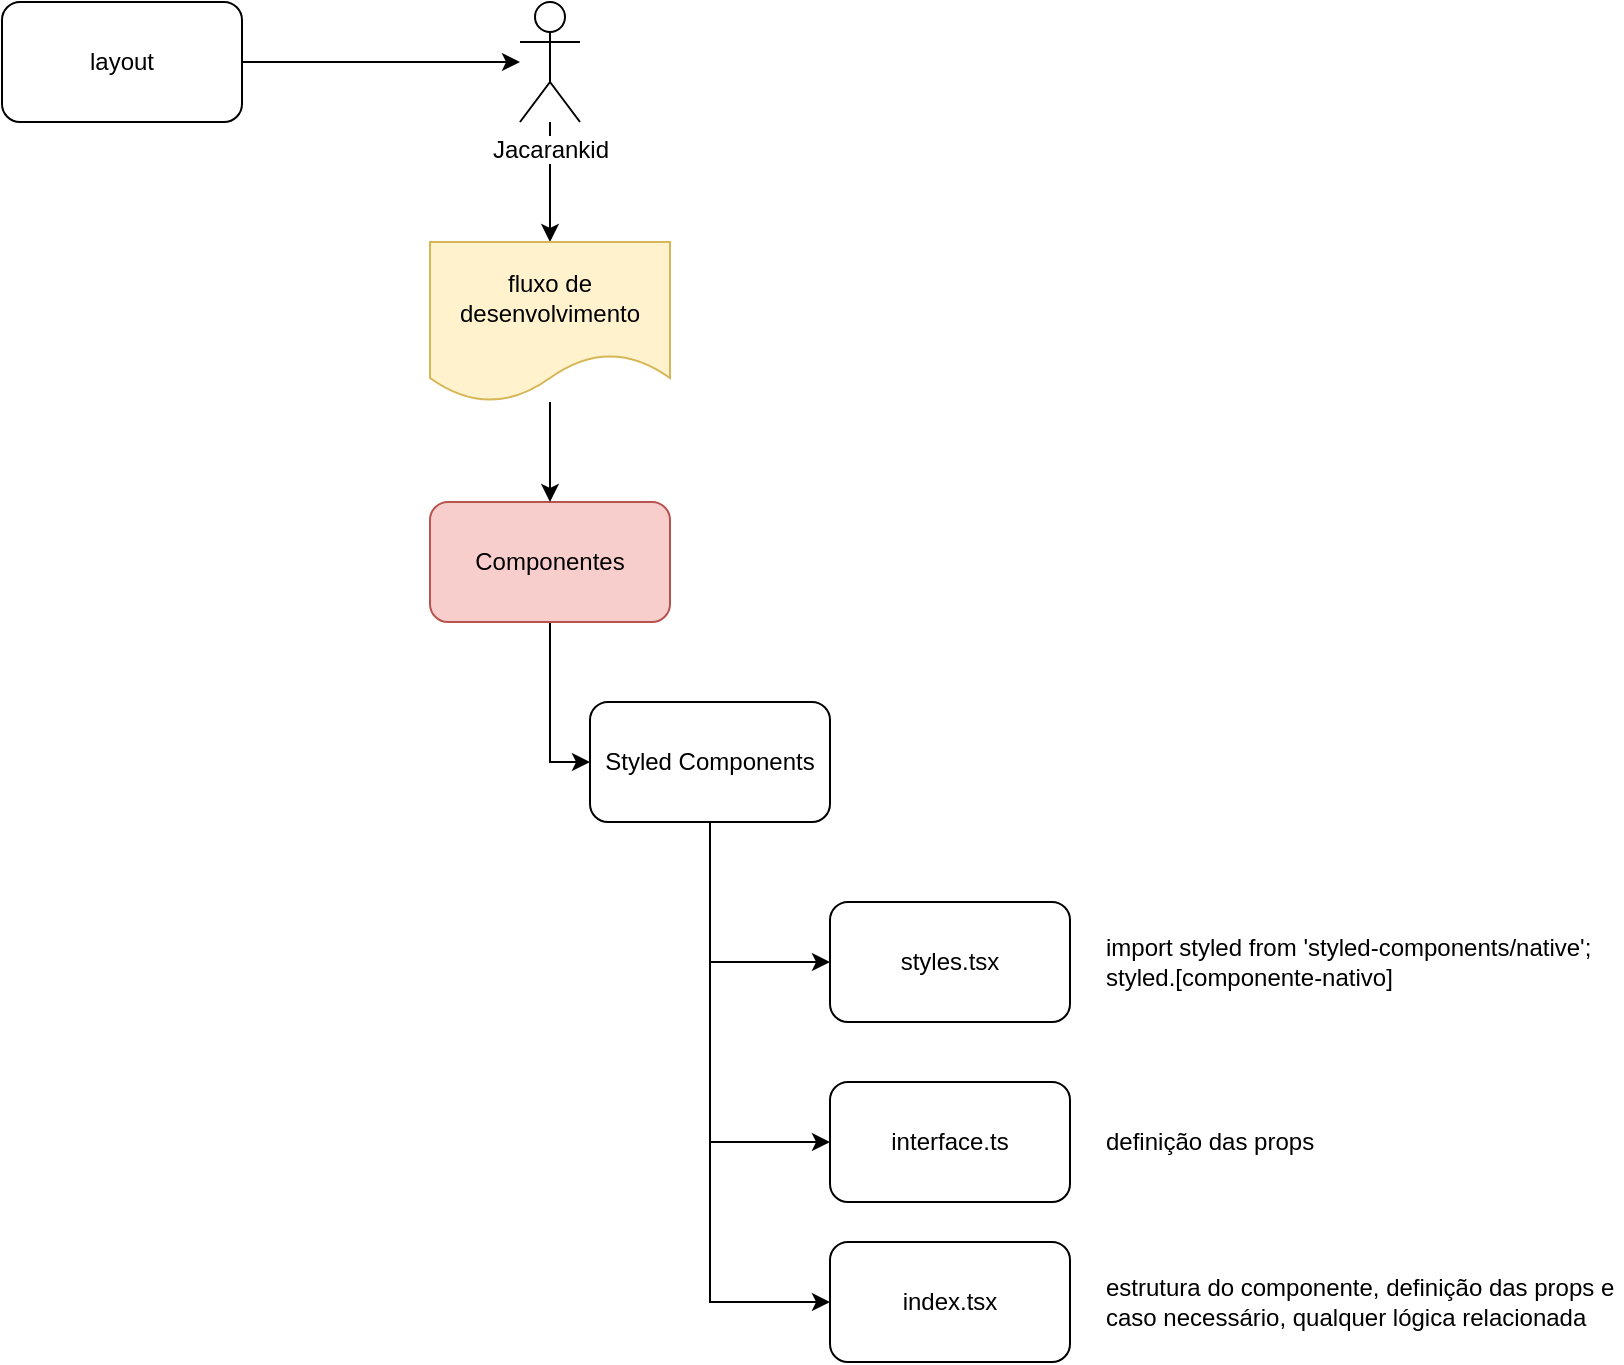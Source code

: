 <mxfile version="13.2.1" type="device"><diagram id="-iwhi2m710nYT1qJI57c" name="início"><mxGraphModel dx="1434" dy="795" grid="1" gridSize="10" guides="1" tooltips="1" connect="1" arrows="1" fold="1" page="1" pageScale="1" pageWidth="827" pageHeight="1169" math="0" shadow="0"><root><mxCell id="0"/><mxCell id="1" parent="0"/><mxCell id="26BxnDZB04an64pFqctE-4" style="edgeStyle=orthogonalEdgeStyle;rounded=0;orthogonalLoop=1;jettySize=auto;html=1;entryX=0;entryY=0.5;entryDx=0;entryDy=0;" edge="1" parent="1" source="26BxnDZB04an64pFqctE-1" target="26BxnDZB04an64pFqctE-3"><mxGeometry relative="1" as="geometry"/></mxCell><mxCell id="26BxnDZB04an64pFqctE-1" value="Componentes" style="rounded=1;whiteSpace=wrap;html=1;fillColor=#f8cecc;strokeColor=#b85450;" vertex="1" parent="1"><mxGeometry x="254" y="290" width="120" height="60" as="geometry"/></mxCell><mxCell id="26BxnDZB04an64pFqctE-6" value="" style="edgeStyle=orthogonalEdgeStyle;rounded=0;orthogonalLoop=1;jettySize=auto;html=1;entryX=0;entryY=0.5;entryDx=0;entryDy=0;" edge="1" parent="1" source="26BxnDZB04an64pFqctE-3" target="26BxnDZB04an64pFqctE-5"><mxGeometry relative="1" as="geometry"/></mxCell><mxCell id="26BxnDZB04an64pFqctE-8" value="" style="edgeStyle=orthogonalEdgeStyle;rounded=0;orthogonalLoop=1;jettySize=auto;html=1;entryX=0;entryY=0.5;entryDx=0;entryDy=0;" edge="1" parent="1" source="26BxnDZB04an64pFqctE-3" target="26BxnDZB04an64pFqctE-7"><mxGeometry relative="1" as="geometry"/></mxCell><mxCell id="26BxnDZB04an64pFqctE-24" style="edgeStyle=orthogonalEdgeStyle;rounded=0;orthogonalLoop=1;jettySize=auto;html=1;entryX=0;entryY=0.5;entryDx=0;entryDy=0;" edge="1" parent="1" source="26BxnDZB04an64pFqctE-3" target="26BxnDZB04an64pFqctE-9"><mxGeometry relative="1" as="geometry"/></mxCell><mxCell id="26BxnDZB04an64pFqctE-3" value="Styled Components" style="rounded=1;whiteSpace=wrap;html=1;" vertex="1" parent="1"><mxGeometry x="334" y="390" width="120" height="60" as="geometry"/></mxCell><mxCell id="26BxnDZB04an64pFqctE-7" value="index.tsx" style="rounded=1;whiteSpace=wrap;html=1;" vertex="1" parent="1"><mxGeometry x="454" y="660" width="120" height="60" as="geometry"/></mxCell><mxCell id="26BxnDZB04an64pFqctE-5" value="styles.tsx" style="rounded=1;whiteSpace=wrap;html=1;" vertex="1" parent="1"><mxGeometry x="454" y="490" width="120" height="60" as="geometry"/></mxCell><mxCell id="26BxnDZB04an64pFqctE-9" value="interface.ts" style="rounded=1;whiteSpace=wrap;html=1;" vertex="1" parent="1"><mxGeometry x="454" y="580" width="120" height="60" as="geometry"/></mxCell><mxCell id="26BxnDZB04an64pFqctE-19" style="edgeStyle=orthogonalEdgeStyle;rounded=0;orthogonalLoop=1;jettySize=auto;html=1;entryX=0.5;entryY=0;entryDx=0;entryDy=0;" edge="1" parent="1" source="26BxnDZB04an64pFqctE-10" target="26BxnDZB04an64pFqctE-22"><mxGeometry relative="1" as="geometry"><mxPoint x="314" y="170" as="targetPoint"/></mxGeometry></mxCell><mxCell id="26BxnDZB04an64pFqctE-10" value="Jacarankid" style="shape=umlActor;verticalLabelPosition=bottom;labelBackgroundColor=#ffffff;verticalAlign=top;html=1;outlineConnect=0;" vertex="1" parent="1"><mxGeometry x="299" y="40" width="30" height="60" as="geometry"/></mxCell><mxCell id="26BxnDZB04an64pFqctE-17" style="edgeStyle=orthogonalEdgeStyle;rounded=0;orthogonalLoop=1;jettySize=auto;html=1;" edge="1" parent="1" source="26BxnDZB04an64pFqctE-15" target="26BxnDZB04an64pFqctE-10"><mxGeometry relative="1" as="geometry"/></mxCell><mxCell id="26BxnDZB04an64pFqctE-15" value="layout" style="rounded=1;whiteSpace=wrap;html=1;" vertex="1" parent="1"><mxGeometry x="40" y="40" width="120" height="60" as="geometry"/></mxCell><mxCell id="26BxnDZB04an64pFqctE-23" style="edgeStyle=orthogonalEdgeStyle;rounded=0;orthogonalLoop=1;jettySize=auto;html=1;" edge="1" parent="1" source="26BxnDZB04an64pFqctE-22" target="26BxnDZB04an64pFqctE-1"><mxGeometry relative="1" as="geometry"/></mxCell><mxCell id="26BxnDZB04an64pFqctE-22" value="fluxo de desenvolvimento" style="shape=document;whiteSpace=wrap;html=1;boundedLbl=1;fillColor=#fff2cc;strokeColor=#d6b656;" vertex="1" parent="1"><mxGeometry x="254" y="160" width="120" height="80" as="geometry"/></mxCell><mxCell id="26BxnDZB04an64pFqctE-25" value="import styled from 'styled-components/native';&lt;br&gt;styled.[componente-nativo]" style="text;html=1;strokeColor=none;fillColor=none;align=left;verticalAlign=middle;whiteSpace=wrap;rounded=0;" vertex="1" parent="1"><mxGeometry x="590" y="490" width="260" height="60" as="geometry"/></mxCell><mxCell id="26BxnDZB04an64pFqctE-26" value="definição das props" style="text;html=1;strokeColor=none;fillColor=none;align=left;verticalAlign=middle;whiteSpace=wrap;rounded=0;" vertex="1" parent="1"><mxGeometry x="590" y="580" width="260" height="60" as="geometry"/></mxCell><mxCell id="26BxnDZB04an64pFqctE-27" value="estrutura do componente, definição das props e caso necessário, qualquer lógica relacionada" style="text;html=1;strokeColor=none;fillColor=none;align=left;verticalAlign=middle;whiteSpace=wrap;rounded=0;" vertex="1" parent="1"><mxGeometry x="590" y="660" width="260" height="60" as="geometry"/></mxCell></root></mxGraphModel></diagram></mxfile>